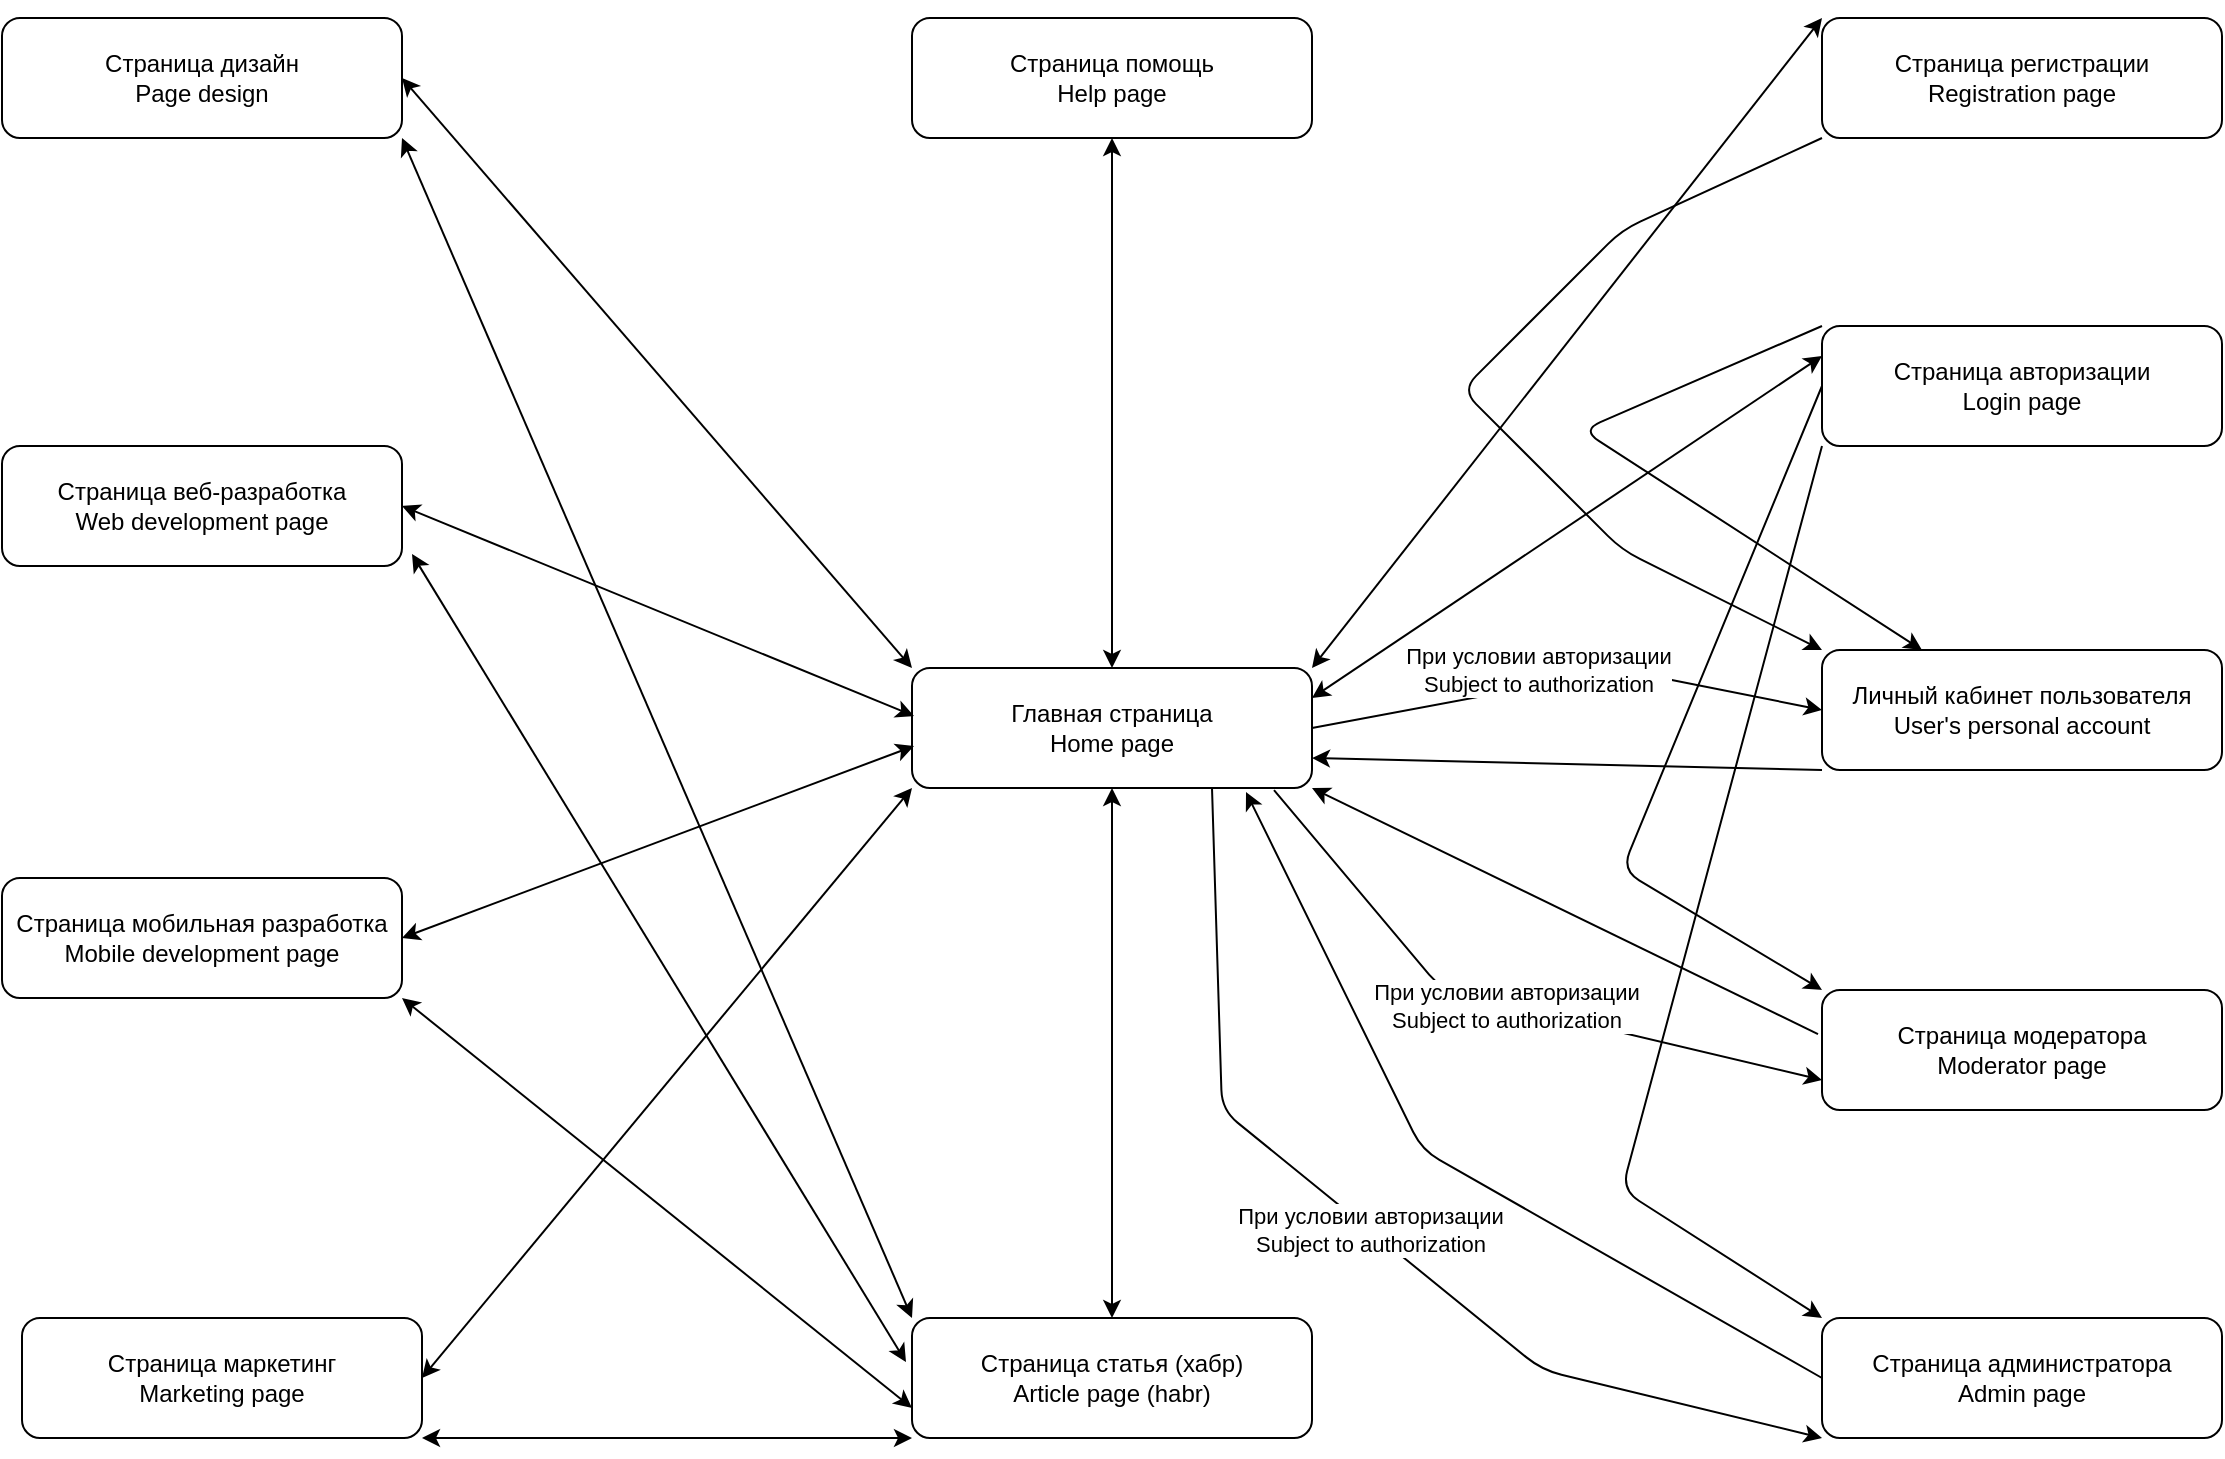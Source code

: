 <mxfile version="14.2.5" type="github">
  <diagram id="zUxbDx-NtFO-UQzZDu3f" name="Page-1">
    <mxGraphModel dx="2062" dy="1097" grid="1" gridSize="10" guides="1" tooltips="1" connect="1" arrows="1" fold="1" page="1" pageScale="1" pageWidth="1169" pageHeight="827" math="0" shadow="0">
      <root>
        <mxCell id="0" />
        <mxCell id="1" parent="0" />
        <mxCell id="sWHFQ5oZg5fBOhKdgctv-2" value="Главная страница&lt;br&gt;Home page" style="rounded=1;whiteSpace=wrap;html=1;" vertex="1" parent="1">
          <mxGeometry x="485" y="379" width="200" height="60" as="geometry" />
        </mxCell>
        <mxCell id="sWHFQ5oZg5fBOhKdgctv-3" value="Страница маркетинг&lt;br&gt;Marketing page" style="rounded=1;whiteSpace=wrap;html=1;" vertex="1" parent="1">
          <mxGeometry x="40" y="704" width="200" height="60" as="geometry" />
        </mxCell>
        <mxCell id="sWHFQ5oZg5fBOhKdgctv-4" value="Страница веб-разработка&lt;br&gt;Web development page" style="rounded=1;whiteSpace=wrap;html=1;" vertex="1" parent="1">
          <mxGeometry x="30" y="268" width="200" height="60" as="geometry" />
        </mxCell>
        <mxCell id="sWHFQ5oZg5fBOhKdgctv-5" value="Страница мобильная разработка&lt;br&gt;Mobile development page" style="rounded=1;whiteSpace=wrap;html=1;" vertex="1" parent="1">
          <mxGeometry x="30" y="484" width="200" height="60" as="geometry" />
        </mxCell>
        <mxCell id="sWHFQ5oZg5fBOhKdgctv-6" value="Страница дизайн&lt;br&gt;Page design" style="rounded=1;whiteSpace=wrap;html=1;" vertex="1" parent="1">
          <mxGeometry x="30" y="54" width="200" height="60" as="geometry" />
        </mxCell>
        <mxCell id="sWHFQ5oZg5fBOhKdgctv-9" value="Личный кабинет пользователя&lt;br&gt;User&#39;s personal account" style="rounded=1;whiteSpace=wrap;html=1;" vertex="1" parent="1">
          <mxGeometry x="940" y="370" width="200" height="60" as="geometry" />
        </mxCell>
        <mxCell id="sWHFQ5oZg5fBOhKdgctv-10" value="Страница регистрации&lt;br&gt;Registration page" style="rounded=1;whiteSpace=wrap;html=1;" vertex="1" parent="1">
          <mxGeometry x="940" y="54" width="200" height="60" as="geometry" />
        </mxCell>
        <mxCell id="sWHFQ5oZg5fBOhKdgctv-13" value="Страница авторизации&lt;br&gt;Login page" style="rounded=1;whiteSpace=wrap;html=1;" vertex="1" parent="1">
          <mxGeometry x="940" y="208" width="200" height="60" as="geometry" />
        </mxCell>
        <mxCell id="sWHFQ5oZg5fBOhKdgctv-14" value="Страница статья (хабр)&lt;br&gt;Article page (habr)" style="rounded=1;whiteSpace=wrap;html=1;" vertex="1" parent="1">
          <mxGeometry x="485" y="704" width="200" height="60" as="geometry" />
        </mxCell>
        <mxCell id="sWHFQ5oZg5fBOhKdgctv-15" value="Страница администратора&lt;br&gt;Admin page" style="rounded=1;whiteSpace=wrap;html=1;" vertex="1" parent="1">
          <mxGeometry x="940" y="704" width="200" height="60" as="geometry" />
        </mxCell>
        <mxCell id="sWHFQ5oZg5fBOhKdgctv-16" value="Страница модератора&lt;br&gt;Moderator page" style="rounded=1;whiteSpace=wrap;html=1;" vertex="1" parent="1">
          <mxGeometry x="940" y="540" width="200" height="60" as="geometry" />
        </mxCell>
        <mxCell id="sWHFQ5oZg5fBOhKdgctv-17" value="Страница помощь&lt;br&gt;Help page" style="rounded=1;whiteSpace=wrap;html=1;" vertex="1" parent="1">
          <mxGeometry x="485" y="54" width="200" height="60" as="geometry" />
        </mxCell>
        <mxCell id="sWHFQ5oZg5fBOhKdgctv-19" value="" style="endArrow=classic;startArrow=classic;html=1;entryX=1;entryY=0.5;entryDx=0;entryDy=0;exitX=0;exitY=0;exitDx=0;exitDy=0;" edge="1" parent="1" source="sWHFQ5oZg5fBOhKdgctv-2" target="sWHFQ5oZg5fBOhKdgctv-6">
          <mxGeometry width="50" height="50" relative="1" as="geometry">
            <mxPoint x="485" y="340" as="sourcePoint" />
            <mxPoint x="800" y="440" as="targetPoint" />
            <Array as="points" />
          </mxGeometry>
        </mxCell>
        <mxCell id="sWHFQ5oZg5fBOhKdgctv-20" value="" style="endArrow=classic;startArrow=classic;html=1;exitX=1;exitY=0.5;exitDx=0;exitDy=0;entryX=0.005;entryY=0.4;entryDx=0;entryDy=0;entryPerimeter=0;" edge="1" parent="1" source="sWHFQ5oZg5fBOhKdgctv-4" target="sWHFQ5oZg5fBOhKdgctv-2">
          <mxGeometry width="50" height="50" relative="1" as="geometry">
            <mxPoint x="750" y="490" as="sourcePoint" />
            <mxPoint x="800" y="440" as="targetPoint" />
          </mxGeometry>
        </mxCell>
        <mxCell id="sWHFQ5oZg5fBOhKdgctv-22" value="" style="endArrow=classic;startArrow=classic;html=1;exitX=1;exitY=0.5;exitDx=0;exitDy=0;entryX=0.005;entryY=0.65;entryDx=0;entryDy=0;entryPerimeter=0;" edge="1" parent="1" source="sWHFQ5oZg5fBOhKdgctv-5" target="sWHFQ5oZg5fBOhKdgctv-2">
          <mxGeometry width="50" height="50" relative="1" as="geometry">
            <mxPoint x="390" y="479" as="sourcePoint" />
            <mxPoint x="440" y="429" as="targetPoint" />
          </mxGeometry>
        </mxCell>
        <mxCell id="sWHFQ5oZg5fBOhKdgctv-23" value="" style="endArrow=classic;startArrow=classic;html=1;exitX=1;exitY=0.5;exitDx=0;exitDy=0;entryX=0;entryY=1;entryDx=0;entryDy=0;" edge="1" parent="1" source="sWHFQ5oZg5fBOhKdgctv-3" target="sWHFQ5oZg5fBOhKdgctv-2">
          <mxGeometry width="50" height="50" relative="1" as="geometry">
            <mxPoint x="750" y="490" as="sourcePoint" />
            <mxPoint x="800" y="440" as="targetPoint" />
          </mxGeometry>
        </mxCell>
        <mxCell id="sWHFQ5oZg5fBOhKdgctv-24" value="" style="endArrow=classic;startArrow=classic;html=1;exitX=0.5;exitY=0;exitDx=0;exitDy=0;entryX=0.5;entryY=1;entryDx=0;entryDy=0;" edge="1" parent="1" source="sWHFQ5oZg5fBOhKdgctv-14" target="sWHFQ5oZg5fBOhKdgctv-2">
          <mxGeometry width="50" height="50" relative="1" as="geometry">
            <mxPoint x="750" y="490" as="sourcePoint" />
            <mxPoint x="800" y="440" as="targetPoint" />
          </mxGeometry>
        </mxCell>
        <mxCell id="sWHFQ5oZg5fBOhKdgctv-25" value="" style="endArrow=classic;startArrow=classic;html=1;exitX=1;exitY=1;exitDx=0;exitDy=0;entryX=0;entryY=1;entryDx=0;entryDy=0;" edge="1" parent="1" source="sWHFQ5oZg5fBOhKdgctv-3" target="sWHFQ5oZg5fBOhKdgctv-14">
          <mxGeometry width="50" height="50" relative="1" as="geometry">
            <mxPoint x="750" y="490" as="sourcePoint" />
            <mxPoint x="800" y="440" as="targetPoint" />
          </mxGeometry>
        </mxCell>
        <mxCell id="sWHFQ5oZg5fBOhKdgctv-26" value="" style="endArrow=classic;startArrow=classic;html=1;exitX=1;exitY=1;exitDx=0;exitDy=0;entryX=0;entryY=0.75;entryDx=0;entryDy=0;" edge="1" parent="1" source="sWHFQ5oZg5fBOhKdgctv-5" target="sWHFQ5oZg5fBOhKdgctv-14">
          <mxGeometry width="50" height="50" relative="1" as="geometry">
            <mxPoint x="750" y="490" as="sourcePoint" />
            <mxPoint x="480" y="590" as="targetPoint" />
          </mxGeometry>
        </mxCell>
        <mxCell id="sWHFQ5oZg5fBOhKdgctv-27" value="" style="endArrow=classic;startArrow=classic;html=1;exitX=1.025;exitY=0.9;exitDx=0;exitDy=0;exitPerimeter=0;entryX=-0.015;entryY=0.367;entryDx=0;entryDy=0;entryPerimeter=0;" edge="1" parent="1" source="sWHFQ5oZg5fBOhKdgctv-4" target="sWHFQ5oZg5fBOhKdgctv-14">
          <mxGeometry width="50" height="50" relative="1" as="geometry">
            <mxPoint x="750" y="490" as="sourcePoint" />
            <mxPoint x="800" y="440" as="targetPoint" />
          </mxGeometry>
        </mxCell>
        <mxCell id="sWHFQ5oZg5fBOhKdgctv-28" value="" style="endArrow=classic;startArrow=classic;html=1;exitX=1;exitY=1;exitDx=0;exitDy=0;entryX=0;entryY=0;entryDx=0;entryDy=0;" edge="1" parent="1" source="sWHFQ5oZg5fBOhKdgctv-6" target="sWHFQ5oZg5fBOhKdgctv-14">
          <mxGeometry width="50" height="50" relative="1" as="geometry">
            <mxPoint x="750" y="490" as="sourcePoint" />
            <mxPoint x="800" y="440" as="targetPoint" />
          </mxGeometry>
        </mxCell>
        <mxCell id="sWHFQ5oZg5fBOhKdgctv-30" value="" style="endArrow=classic;html=1;exitX=0;exitY=1;exitDx=0;exitDy=0;entryX=0;entryY=0;entryDx=0;entryDy=0;" edge="1" parent="1" source="sWHFQ5oZg5fBOhKdgctv-10" target="sWHFQ5oZg5fBOhKdgctv-9">
          <mxGeometry width="50" height="50" relative="1" as="geometry">
            <mxPoint x="750" y="490" as="sourcePoint" />
            <mxPoint x="800" y="440" as="targetPoint" />
            <Array as="points">
              <mxPoint x="840" y="160" />
              <mxPoint x="760" y="240" />
              <mxPoint x="840" y="320" />
            </Array>
          </mxGeometry>
        </mxCell>
        <mxCell id="sWHFQ5oZg5fBOhKdgctv-31" value="" style="endArrow=classic;html=1;exitX=0;exitY=0;exitDx=0;exitDy=0;entryX=0.25;entryY=0;entryDx=0;entryDy=0;" edge="1" parent="1" source="sWHFQ5oZg5fBOhKdgctv-13" target="sWHFQ5oZg5fBOhKdgctv-9">
          <mxGeometry width="50" height="50" relative="1" as="geometry">
            <mxPoint x="750" y="490" as="sourcePoint" />
            <mxPoint x="800" y="440" as="targetPoint" />
            <Array as="points">
              <mxPoint x="820" y="260" />
            </Array>
          </mxGeometry>
        </mxCell>
        <mxCell id="sWHFQ5oZg5fBOhKdgctv-32" value="" style="endArrow=classic;html=1;exitX=0;exitY=0.5;exitDx=0;exitDy=0;entryX=0;entryY=0;entryDx=0;entryDy=0;" edge="1" parent="1" source="sWHFQ5oZg5fBOhKdgctv-13" target="sWHFQ5oZg5fBOhKdgctv-16">
          <mxGeometry width="50" height="50" relative="1" as="geometry">
            <mxPoint x="750" y="480" as="sourcePoint" />
            <mxPoint x="800" y="430" as="targetPoint" />
            <Array as="points">
              <mxPoint x="840" y="480" />
            </Array>
          </mxGeometry>
        </mxCell>
        <mxCell id="sWHFQ5oZg5fBOhKdgctv-33" value="" style="endArrow=classic;html=1;exitX=0;exitY=1;exitDx=0;exitDy=0;entryX=0;entryY=0;entryDx=0;entryDy=0;" edge="1" parent="1" source="sWHFQ5oZg5fBOhKdgctv-13" target="sWHFQ5oZg5fBOhKdgctv-15">
          <mxGeometry width="50" height="50" relative="1" as="geometry">
            <mxPoint x="820" y="660" as="sourcePoint" />
            <mxPoint x="870" y="610" as="targetPoint" />
            <Array as="points">
              <mxPoint x="840" y="640" />
            </Array>
          </mxGeometry>
        </mxCell>
        <mxCell id="sWHFQ5oZg5fBOhKdgctv-36" value="" style="endArrow=classic;startArrow=classic;html=1;exitX=0.5;exitY=0;exitDx=0;exitDy=0;entryX=0.5;entryY=1;entryDx=0;entryDy=0;" edge="1" parent="1" source="sWHFQ5oZg5fBOhKdgctv-2" target="sWHFQ5oZg5fBOhKdgctv-17">
          <mxGeometry width="50" height="50" relative="1" as="geometry">
            <mxPoint x="750" y="480" as="sourcePoint" />
            <mxPoint x="800" y="430" as="targetPoint" />
          </mxGeometry>
        </mxCell>
        <mxCell id="sWHFQ5oZg5fBOhKdgctv-37" value="" style="endArrow=classic;startArrow=classic;html=1;exitX=1;exitY=0;exitDx=0;exitDy=0;entryX=0;entryY=0;entryDx=0;entryDy=0;" edge="1" parent="1" source="sWHFQ5oZg5fBOhKdgctv-2" target="sWHFQ5oZg5fBOhKdgctv-10">
          <mxGeometry width="50" height="50" relative="1" as="geometry">
            <mxPoint x="750" y="480" as="sourcePoint" />
            <mxPoint x="800" y="430" as="targetPoint" />
          </mxGeometry>
        </mxCell>
        <mxCell id="sWHFQ5oZg5fBOhKdgctv-38" value="" style="endArrow=classic;startArrow=classic;html=1;exitX=1;exitY=0.25;exitDx=0;exitDy=0;entryX=0;entryY=0.25;entryDx=0;entryDy=0;" edge="1" parent="1" source="sWHFQ5oZg5fBOhKdgctv-2" target="sWHFQ5oZg5fBOhKdgctv-13">
          <mxGeometry width="50" height="50" relative="1" as="geometry">
            <mxPoint x="750" y="480" as="sourcePoint" />
            <mxPoint x="790" y="409" as="targetPoint" />
          </mxGeometry>
        </mxCell>
        <mxCell id="sWHFQ5oZg5fBOhKdgctv-42" value="" style="endArrow=classic;html=1;exitX=1;exitY=0.5;exitDx=0;exitDy=0;entryX=0;entryY=0.5;entryDx=0;entryDy=0;" edge="1" parent="1" source="sWHFQ5oZg5fBOhKdgctv-2" target="sWHFQ5oZg5fBOhKdgctv-9">
          <mxGeometry relative="1" as="geometry">
            <mxPoint x="730" y="460" as="sourcePoint" />
            <mxPoint x="830" y="460" as="targetPoint" />
            <Array as="points">
              <mxPoint x="840" y="380" />
            </Array>
          </mxGeometry>
        </mxCell>
        <mxCell id="sWHFQ5oZg5fBOhKdgctv-43" value="При условии авторизации&lt;br&gt;Subject to authorization" style="edgeLabel;resizable=0;html=1;align=center;verticalAlign=middle;" connectable="0" vertex="1" parent="sWHFQ5oZg5fBOhKdgctv-42">
          <mxGeometry relative="1" as="geometry">
            <mxPoint x="-14.75" y="-5.72" as="offset" />
          </mxGeometry>
        </mxCell>
        <mxCell id="sWHFQ5oZg5fBOhKdgctv-44" value="" style="endArrow=classic;html=1;exitX=0.905;exitY=1.017;exitDx=0;exitDy=0;entryX=0;entryY=0.75;entryDx=0;entryDy=0;exitPerimeter=0;" edge="1" parent="1" source="sWHFQ5oZg5fBOhKdgctv-2" target="sWHFQ5oZg5fBOhKdgctv-16">
          <mxGeometry relative="1" as="geometry">
            <mxPoint x="730" y="450" as="sourcePoint" />
            <mxPoint x="830" y="450" as="targetPoint" />
            <Array as="points">
              <mxPoint x="750" y="540" />
            </Array>
          </mxGeometry>
        </mxCell>
        <mxCell id="sWHFQ5oZg5fBOhKdgctv-45" value="При условии авторизации&lt;br&gt;Subject to authorization" style="edgeLabel;resizable=0;html=1;align=center;verticalAlign=middle;" connectable="0" vertex="1" parent="sWHFQ5oZg5fBOhKdgctv-44">
          <mxGeometry relative="1" as="geometry" />
        </mxCell>
        <mxCell id="sWHFQ5oZg5fBOhKdgctv-46" value="" style="endArrow=classic;html=1;exitX=0.75;exitY=1;exitDx=0;exitDy=0;entryX=0;entryY=1;entryDx=0;entryDy=0;" edge="1" parent="1" source="sWHFQ5oZg5fBOhKdgctv-2" target="sWHFQ5oZg5fBOhKdgctv-15">
          <mxGeometry relative="1" as="geometry">
            <mxPoint x="730" y="450" as="sourcePoint" />
            <mxPoint x="830" y="450" as="targetPoint" />
            <Array as="points">
              <mxPoint x="640" y="600" />
              <mxPoint x="800" y="730" />
            </Array>
          </mxGeometry>
        </mxCell>
        <mxCell id="sWHFQ5oZg5fBOhKdgctv-47" value="При условии авторизации&lt;br&gt;Subject to authorization" style="edgeLabel;resizable=0;html=1;align=center;verticalAlign=middle;" connectable="0" vertex="1" parent="sWHFQ5oZg5fBOhKdgctv-46">
          <mxGeometry relative="1" as="geometry" />
        </mxCell>
        <mxCell id="sWHFQ5oZg5fBOhKdgctv-48" value="" style="endArrow=classic;html=1;exitX=0;exitY=1;exitDx=0;exitDy=0;entryX=1;entryY=0.75;entryDx=0;entryDy=0;" edge="1" parent="1" source="sWHFQ5oZg5fBOhKdgctv-9" target="sWHFQ5oZg5fBOhKdgctv-2">
          <mxGeometry width="50" height="50" relative="1" as="geometry">
            <mxPoint x="750" y="460" as="sourcePoint" />
            <mxPoint x="800" y="410" as="targetPoint" />
          </mxGeometry>
        </mxCell>
        <mxCell id="sWHFQ5oZg5fBOhKdgctv-50" value="" style="endArrow=classic;html=1;exitX=-0.01;exitY=0.367;exitDx=0;exitDy=0;exitPerimeter=0;entryX=1;entryY=1;entryDx=0;entryDy=0;" edge="1" parent="1" source="sWHFQ5oZg5fBOhKdgctv-16" target="sWHFQ5oZg5fBOhKdgctv-2">
          <mxGeometry width="50" height="50" relative="1" as="geometry">
            <mxPoint x="750" y="460" as="sourcePoint" />
            <mxPoint x="710" y="450" as="targetPoint" />
          </mxGeometry>
        </mxCell>
        <mxCell id="sWHFQ5oZg5fBOhKdgctv-51" value="" style="endArrow=classic;html=1;exitX=0;exitY=0.5;exitDx=0;exitDy=0;entryX=0.835;entryY=1.033;entryDx=0;entryDy=0;entryPerimeter=0;" edge="1" parent="1" source="sWHFQ5oZg5fBOhKdgctv-15" target="sWHFQ5oZg5fBOhKdgctv-2">
          <mxGeometry width="50" height="50" relative="1" as="geometry">
            <mxPoint x="820" y="680" as="sourcePoint" />
            <mxPoint x="800" y="410" as="targetPoint" />
            <Array as="points">
              <mxPoint x="740" y="620" />
            </Array>
          </mxGeometry>
        </mxCell>
      </root>
    </mxGraphModel>
  </diagram>
</mxfile>
